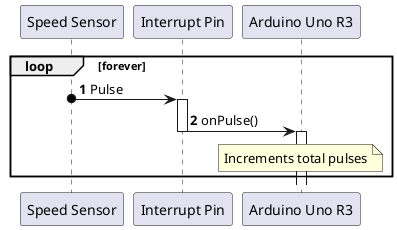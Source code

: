 @startuml arduino_speed_pulse
autonumber

participant "Speed Sensor" as SpeedSensor
participant "Interrupt Pin" as InterruptPin
participant "Arduino Uno R3" as Arduino

loop forever
SpeedSensor o-> InterruptPin: Pulse
activate InterruptPin
InterruptPin -> Arduino: onPulse()
deactivate InterruptPin
activate Arduino
deactivate Arduino
note over Arduino: Increments total pulses

end
@enduml
